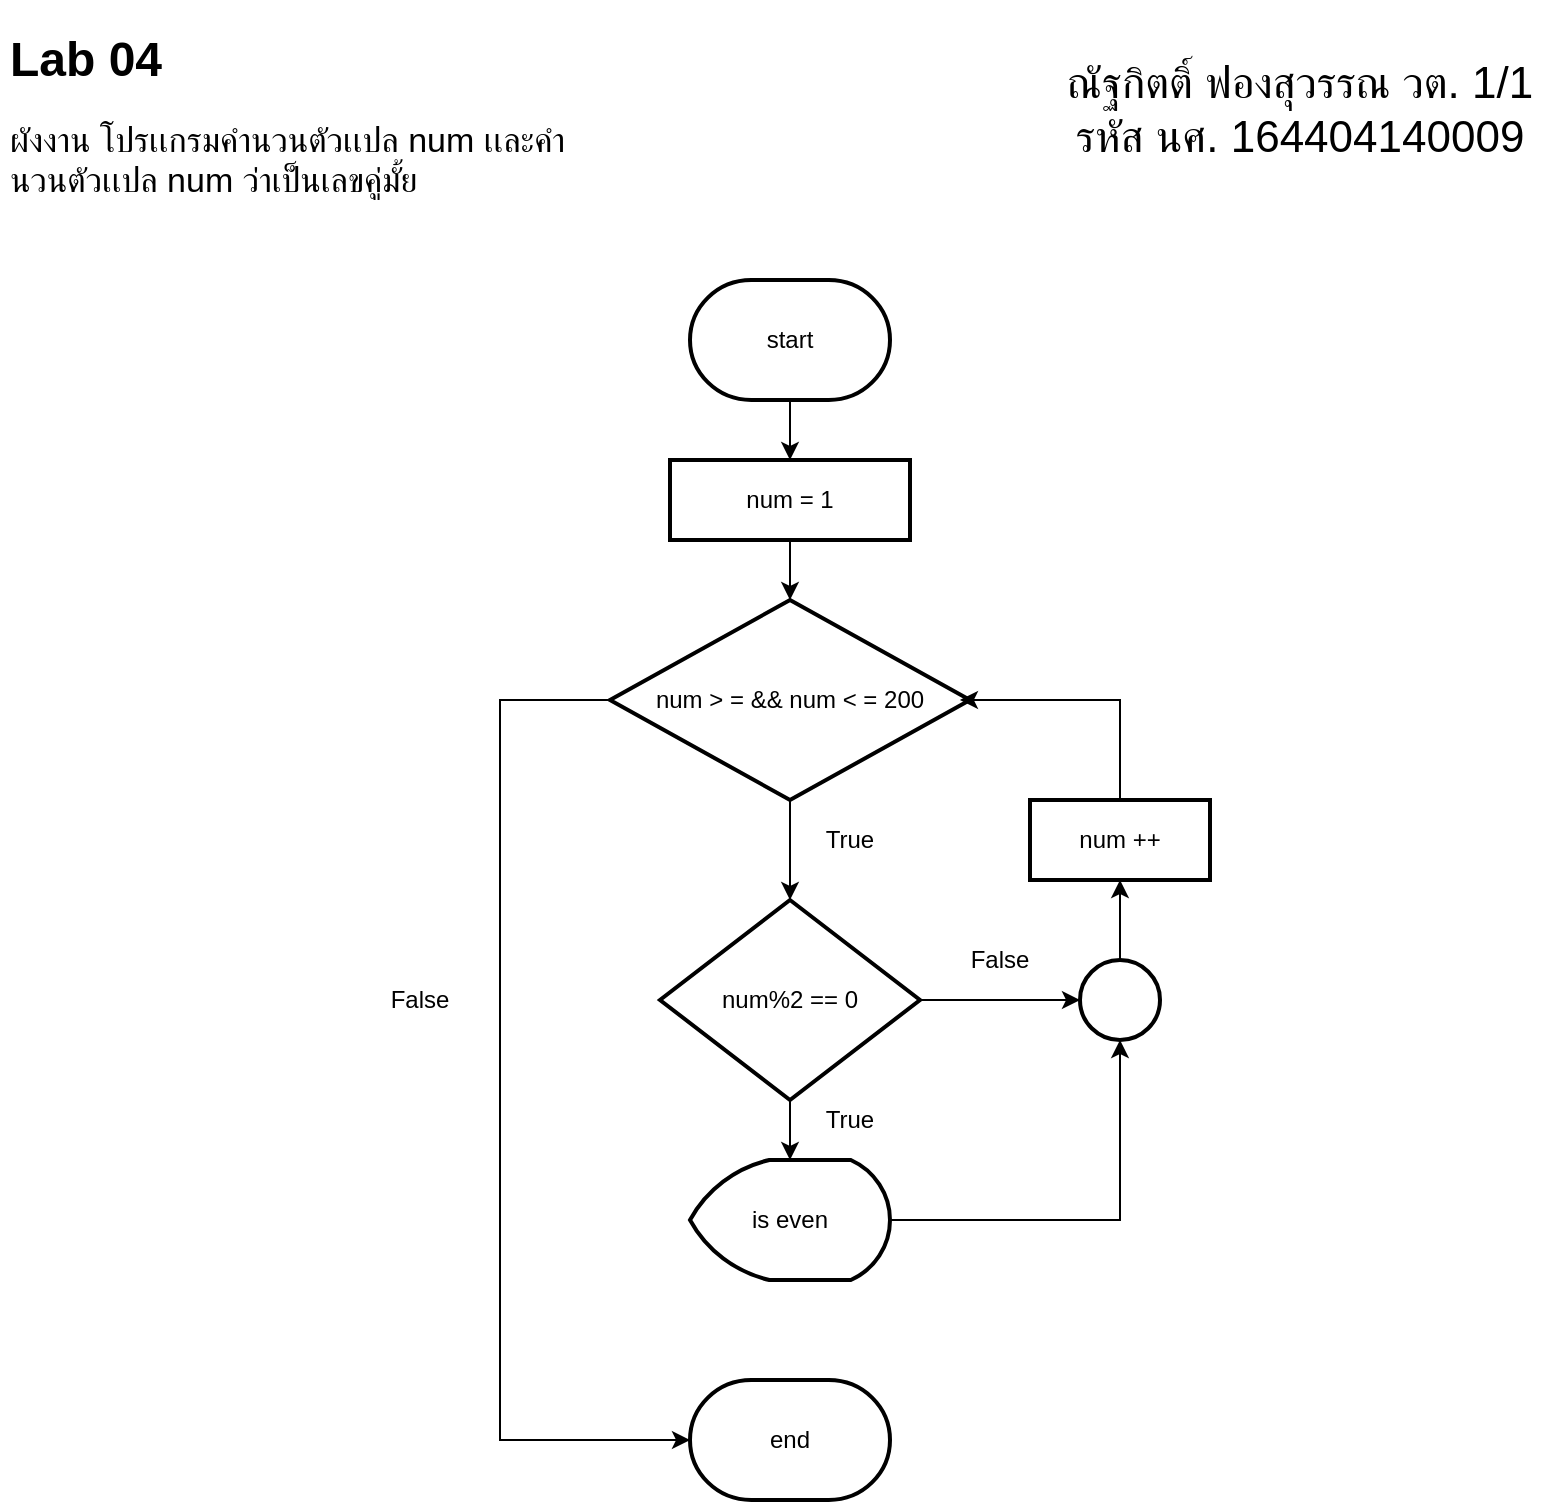 <mxfile version="14.9.4" type="github">
  <diagram id="WaHO4_NUFZp0WS9eEj5w" name="Page-1">
    <mxGraphModel dx="1185" dy="628" grid="1" gridSize="10" guides="1" tooltips="1" connect="1" arrows="1" fold="1" page="1" pageScale="1" pageWidth="850" pageHeight="1100" math="0" shadow="0">
      <root>
        <mxCell id="0" />
        <mxCell id="1" parent="0" />
        <mxCell id="TePuwmaeyrwEmCuJ-g1_-1" value="&lt;font style=&quot;font-size: 22px&quot;&gt;ณัฐกิตติ์ ฟองสุวรรณ วต. 1/1&lt;br&gt;รหัส นศ. 164404140009&lt;br&gt;&lt;/font&gt;" style="text;html=1;strokeColor=none;fillColor=none;align=center;verticalAlign=middle;whiteSpace=wrap;rounded=0;" vertex="1" parent="1">
          <mxGeometry x="550" y="65" width="260" height="20" as="geometry" />
        </mxCell>
        <mxCell id="TePuwmaeyrwEmCuJ-g1_-2" value="&lt;h1&gt;Lab 04&lt;/h1&gt;&lt;p&gt;&lt;font style=&quot;font-size: 17px&quot;&gt;ผังงาน โปรเเกรมคำนวนตัวเเปล num เเละคำนวนตัวเเปล num ว่าเป็นเลขคู่มั้ย&lt;br&gt;&lt;/font&gt;&lt;/p&gt;" style="text;html=1;strokeColor=none;fillColor=none;spacing=5;spacingTop=-20;whiteSpace=wrap;overflow=hidden;rounded=0;" vertex="1" parent="1">
          <mxGeometry x="30" y="30" width="290" height="90" as="geometry" />
        </mxCell>
        <mxCell id="TePuwmaeyrwEmCuJ-g1_-6" value="" style="edgeStyle=orthogonalEdgeStyle;rounded=0;orthogonalLoop=1;jettySize=auto;html=1;" edge="1" parent="1" source="TePuwmaeyrwEmCuJ-g1_-3" target="TePuwmaeyrwEmCuJ-g1_-5">
          <mxGeometry relative="1" as="geometry" />
        </mxCell>
        <mxCell id="TePuwmaeyrwEmCuJ-g1_-3" value="start" style="strokeWidth=2;html=1;shape=mxgraph.flowchart.terminator;whiteSpace=wrap;" vertex="1" parent="1">
          <mxGeometry x="375" y="160" width="100" height="60" as="geometry" />
        </mxCell>
        <mxCell id="TePuwmaeyrwEmCuJ-g1_-11" value="" style="edgeStyle=orthogonalEdgeStyle;rounded=0;orthogonalLoop=1;jettySize=auto;html=1;" edge="1" parent="1" source="TePuwmaeyrwEmCuJ-g1_-5" target="TePuwmaeyrwEmCuJ-g1_-7">
          <mxGeometry relative="1" as="geometry" />
        </mxCell>
        <mxCell id="TePuwmaeyrwEmCuJ-g1_-5" value="num = 1" style="rounded=0;whiteSpace=wrap;html=1;strokeWidth=2;" vertex="1" parent="1">
          <mxGeometry x="365" y="250" width="120" height="40" as="geometry" />
        </mxCell>
        <mxCell id="TePuwmaeyrwEmCuJ-g1_-13" value="" style="edgeStyle=orthogonalEdgeStyle;rounded=0;orthogonalLoop=1;jettySize=auto;html=1;" edge="1" parent="1" source="TePuwmaeyrwEmCuJ-g1_-7" target="TePuwmaeyrwEmCuJ-g1_-12">
          <mxGeometry relative="1" as="geometry" />
        </mxCell>
        <mxCell id="TePuwmaeyrwEmCuJ-g1_-24" style="edgeStyle=orthogonalEdgeStyle;rounded=0;orthogonalLoop=1;jettySize=auto;html=1;entryX=0;entryY=0.5;entryDx=0;entryDy=0;entryPerimeter=0;" edge="1" parent="1" source="TePuwmaeyrwEmCuJ-g1_-7" target="TePuwmaeyrwEmCuJ-g1_-22">
          <mxGeometry relative="1" as="geometry">
            <mxPoint x="380" y="740" as="targetPoint" />
            <Array as="points">
              <mxPoint x="280" y="370" />
              <mxPoint x="280" y="740" />
            </Array>
          </mxGeometry>
        </mxCell>
        <mxCell id="TePuwmaeyrwEmCuJ-g1_-7" value="num &amp;gt; = &amp;amp;&amp;amp; num &amp;lt; = 200" style="strokeWidth=2;html=1;shape=mxgraph.flowchart.decision;whiteSpace=wrap;" vertex="1" parent="1">
          <mxGeometry x="335" y="320" width="180" height="100" as="geometry" />
        </mxCell>
        <mxCell id="TePuwmaeyrwEmCuJ-g1_-15" value="" style="edgeStyle=orthogonalEdgeStyle;rounded=0;orthogonalLoop=1;jettySize=auto;html=1;" edge="1" parent="1" source="TePuwmaeyrwEmCuJ-g1_-12" target="TePuwmaeyrwEmCuJ-g1_-14">
          <mxGeometry relative="1" as="geometry" />
        </mxCell>
        <mxCell id="TePuwmaeyrwEmCuJ-g1_-20" value="" style="edgeStyle=orthogonalEdgeStyle;rounded=0;orthogonalLoop=1;jettySize=auto;html=1;" edge="1" parent="1" source="TePuwmaeyrwEmCuJ-g1_-12" target="TePuwmaeyrwEmCuJ-g1_-16">
          <mxGeometry relative="1" as="geometry" />
        </mxCell>
        <mxCell id="TePuwmaeyrwEmCuJ-g1_-12" value="&lt;span&gt;num%2 == 0&lt;/span&gt;" style="strokeWidth=2;html=1;shape=mxgraph.flowchart.decision;whiteSpace=wrap;" vertex="1" parent="1">
          <mxGeometry x="360" y="470" width="130" height="100" as="geometry" />
        </mxCell>
        <mxCell id="TePuwmaeyrwEmCuJ-g1_-21" style="edgeStyle=orthogonalEdgeStyle;rounded=0;orthogonalLoop=1;jettySize=auto;html=1;entryX=0.5;entryY=1;entryDx=0;entryDy=0;entryPerimeter=0;" edge="1" parent="1" source="TePuwmaeyrwEmCuJ-g1_-14" target="TePuwmaeyrwEmCuJ-g1_-16">
          <mxGeometry relative="1" as="geometry">
            <mxPoint x="590" y="630" as="targetPoint" />
            <Array as="points">
              <mxPoint x="590" y="630" />
            </Array>
          </mxGeometry>
        </mxCell>
        <mxCell id="TePuwmaeyrwEmCuJ-g1_-14" value="is even" style="strokeWidth=2;html=1;shape=mxgraph.flowchart.display;whiteSpace=wrap;" vertex="1" parent="1">
          <mxGeometry x="375" y="600" width="100" height="60" as="geometry" />
        </mxCell>
        <mxCell id="TePuwmaeyrwEmCuJ-g1_-19" value="" style="edgeStyle=orthogonalEdgeStyle;rounded=0;orthogonalLoop=1;jettySize=auto;html=1;" edge="1" parent="1" source="TePuwmaeyrwEmCuJ-g1_-16" target="TePuwmaeyrwEmCuJ-g1_-17">
          <mxGeometry relative="1" as="geometry" />
        </mxCell>
        <mxCell id="TePuwmaeyrwEmCuJ-g1_-16" value="" style="verticalLabelPosition=bottom;verticalAlign=top;html=1;shape=mxgraph.flowchart.on-page_reference;strokeWidth=2;" vertex="1" parent="1">
          <mxGeometry x="570" y="500" width="40" height="40" as="geometry" />
        </mxCell>
        <mxCell id="TePuwmaeyrwEmCuJ-g1_-18" style="edgeStyle=orthogonalEdgeStyle;rounded=0;orthogonalLoop=1;jettySize=auto;html=1;entryX=0.972;entryY=0.5;entryDx=0;entryDy=0;entryPerimeter=0;" edge="1" parent="1" source="TePuwmaeyrwEmCuJ-g1_-17" target="TePuwmaeyrwEmCuJ-g1_-7">
          <mxGeometry relative="1" as="geometry">
            <mxPoint x="590" y="370" as="targetPoint" />
            <Array as="points">
              <mxPoint x="590" y="370" />
            </Array>
          </mxGeometry>
        </mxCell>
        <mxCell id="TePuwmaeyrwEmCuJ-g1_-17" value="num ++" style="rounded=0;whiteSpace=wrap;html=1;strokeWidth=2;" vertex="1" parent="1">
          <mxGeometry x="545" y="420" width="90" height="40" as="geometry" />
        </mxCell>
        <mxCell id="TePuwmaeyrwEmCuJ-g1_-22" value="end" style="strokeWidth=2;html=1;shape=mxgraph.flowchart.terminator;whiteSpace=wrap;" vertex="1" parent="1">
          <mxGeometry x="375" y="710" width="100" height="60" as="geometry" />
        </mxCell>
        <mxCell id="TePuwmaeyrwEmCuJ-g1_-25" value="False" style="text;html=1;strokeColor=none;fillColor=none;align=center;verticalAlign=middle;whiteSpace=wrap;rounded=0;" vertex="1" parent="1">
          <mxGeometry x="220" y="510" width="40" height="20" as="geometry" />
        </mxCell>
        <mxCell id="TePuwmaeyrwEmCuJ-g1_-27" value="True" style="text;html=1;strokeColor=none;fillColor=none;align=center;verticalAlign=middle;whiteSpace=wrap;rounded=0;" vertex="1" parent="1">
          <mxGeometry x="435" y="430" width="40" height="20" as="geometry" />
        </mxCell>
        <mxCell id="TePuwmaeyrwEmCuJ-g1_-28" value="True" style="text;html=1;strokeColor=none;fillColor=none;align=center;verticalAlign=middle;whiteSpace=wrap;rounded=0;" vertex="1" parent="1">
          <mxGeometry x="435" y="570" width="40" height="20" as="geometry" />
        </mxCell>
        <mxCell id="TePuwmaeyrwEmCuJ-g1_-29" value="False" style="text;html=1;strokeColor=none;fillColor=none;align=center;verticalAlign=middle;whiteSpace=wrap;rounded=0;" vertex="1" parent="1">
          <mxGeometry x="510" y="490" width="40" height="20" as="geometry" />
        </mxCell>
      </root>
    </mxGraphModel>
  </diagram>
</mxfile>
